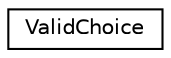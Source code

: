 digraph "Graphical Class Hierarchy"
{
 // LATEX_PDF_SIZE
  edge [fontname="Helvetica",fontsize="10",labelfontname="Helvetica",labelfontsize="10"];
  node [fontname="Helvetica",fontsize="10",shape=record];
  rankdir="LR";
  Node0 [label="ValidChoice",height=0.2,width=0.4,color="black", fillcolor="white", style="filled",URL="$classValidChoice.html",tooltip=" "];
}

